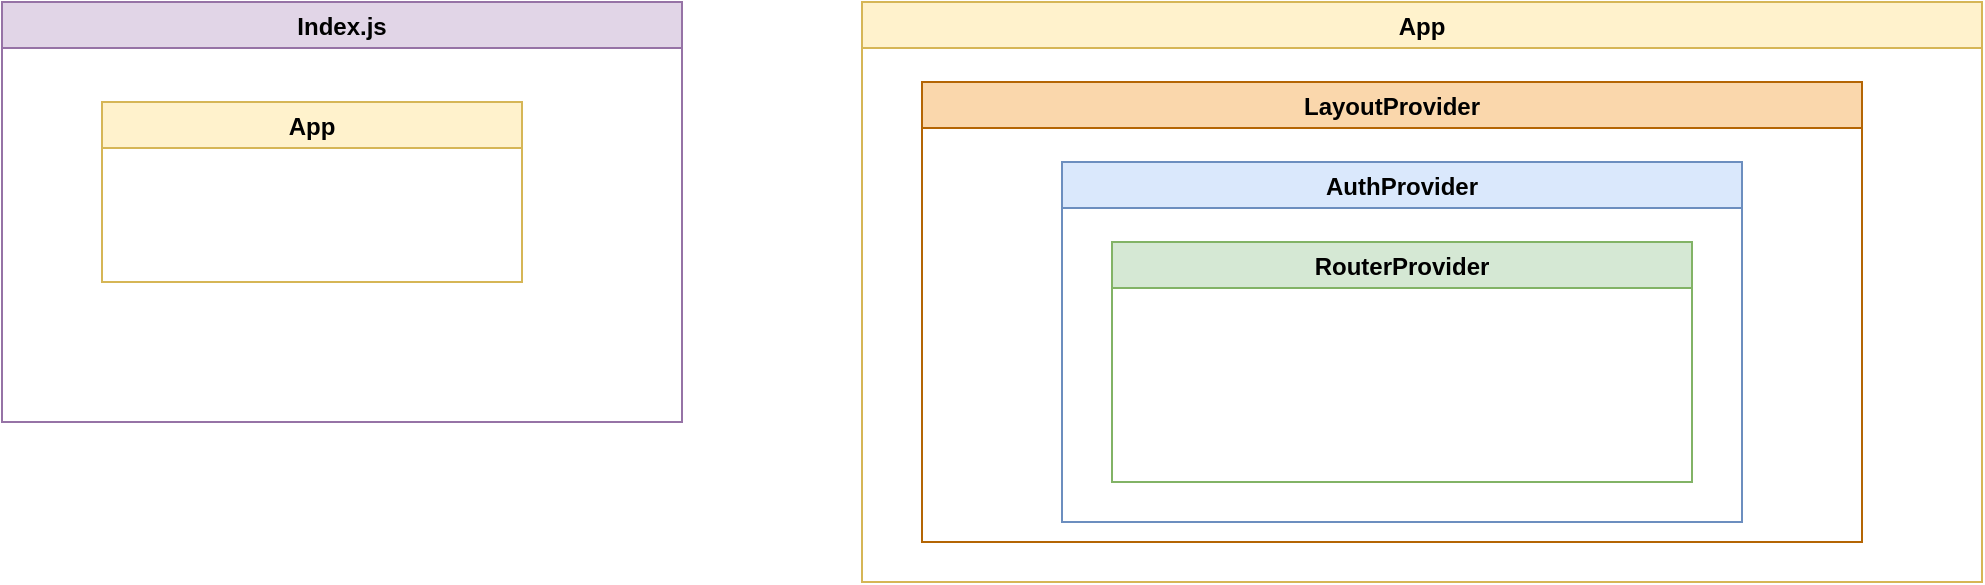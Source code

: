 <mxfile version="20.7.4" type="device" pages="3"><diagram id="UIlQghzUadTruEhwVJZe" name="Page-1"><mxGraphModel dx="1418" dy="828" grid="1" gridSize="10" guides="1" tooltips="1" connect="1" arrows="1" fold="1" page="1" pageScale="1" pageWidth="850" pageHeight="1100" math="0" shadow="0"><root><mxCell id="0"/><mxCell id="1" parent="0"/><mxCell id="hlseFbYgbddSDu1aH_7T-1" value="Index.js" style="swimlane;fillColor=#e1d5e7;strokeColor=#9673a6;" parent="1" vertex="1"><mxGeometry x="80" y="80" width="340" height="210" as="geometry"/></mxCell><mxCell id="hlseFbYgbddSDu1aH_7T-2" value="App" style="swimlane;fillColor=#fff2cc;strokeColor=#d6b656;" parent="hlseFbYgbddSDu1aH_7T-1" vertex="1"><mxGeometry x="50" y="50" width="210" height="90" as="geometry"/></mxCell><mxCell id="hlseFbYgbddSDu1aH_7T-3" value="App" style="swimlane;fillColor=#fff2cc;strokeColor=#d6b656;" parent="1" vertex="1"><mxGeometry x="510" y="80" width="560" height="290" as="geometry"/></mxCell><mxCell id="hlseFbYgbddSDu1aH_7T-4" value="LayoutProvider" style="swimlane;fillColor=#fad7ac;strokeColor=#b46504;" parent="hlseFbYgbddSDu1aH_7T-3" vertex="1"><mxGeometry x="30" y="40" width="470" height="230" as="geometry"/></mxCell><mxCell id="hlseFbYgbddSDu1aH_7T-5" value="AuthProvider" style="swimlane;fillColor=#dae8fc;strokeColor=#6c8ebf;" parent="hlseFbYgbddSDu1aH_7T-4" vertex="1"><mxGeometry x="70" y="40" width="340" height="180" as="geometry"/></mxCell><mxCell id="hlseFbYgbddSDu1aH_7T-7" value="RouterProvider" style="swimlane;fillColor=#d5e8d4;strokeColor=#82b366;" parent="hlseFbYgbddSDu1aH_7T-5" vertex="1"><mxGeometry x="25" y="40" width="290" height="120" as="geometry"/></mxCell></root></mxGraphModel></diagram><diagram id="Pq8_ND_F4D7yowB9Tajf" name="Page-2"><mxGraphModel dx="1418" dy="828" grid="1" gridSize="10" guides="1" tooltips="1" connect="1" arrows="1" fold="1" page="1" pageScale="1" pageWidth="850" pageHeight="1100" math="0" shadow="0"><root><mxCell id="0"/><mxCell id="1" parent="0"/><mxCell id="7aFWDGdema-TgERCD3HN-1" value="index.js" style="swimlane;fillColor=#fad7ac;strokeColor=#b46504;strokeWidth=2;" parent="1" vertex="1"><mxGeometry x="150" y="140" width="1090" height="1030" as="geometry"/></mxCell><mxCell id="7aFWDGdema-TgERCD3HN-2" value="BrowserRouter" style="swimlane;fillColor=#b1ddf0;strokeColor=#10739e;strokeWidth=2;" parent="7aFWDGdema-TgERCD3HN-1" vertex="1"><mxGeometry x="50" y="60" width="910" height="940" as="geometry"/></mxCell><mxCell id="7aFWDGdema-TgERCD3HN-3" value="App" style="swimlane;fillColor=#fad9d5;strokeColor=#ae4132;strokeWidth=2;" parent="7aFWDGdema-TgERCD3HN-2" vertex="1"><mxGeometry x="40" y="40" width="800" height="880" as="geometry"/></mxCell><mxCell id="7aFWDGdema-TgERCD3HN-4" value="Routes" style="swimlane;fillColor=#cdeb8b;strokeColor=#36393d;strokeWidth=2;" parent="7aFWDGdema-TgERCD3HN-3" vertex="1"><mxGeometry x="70" y="60" width="620" height="650" as="geometry"/></mxCell><mxCell id="7aFWDGdema-TgERCD3HN-5" value="Route" style="swimlane;fillColor=#fff2cc;strokeColor=#d6b656;strokeWidth=2;" parent="7aFWDGdema-TgERCD3HN-4" vertex="1"><mxGeometry x="20" y="40" width="580" height="150" as="geometry"/></mxCell><mxCell id="7aFWDGdema-TgERCD3HN-7" value="HomePage" style="swimlane;fillColor=#e1d5e7;strokeColor=#9673a6;" parent="7aFWDGdema-TgERCD3HN-5" vertex="1"><mxGeometry x="30" y="40" width="520" height="90" as="geometry"/></mxCell><mxCell id="7aFWDGdema-TgERCD3HN-6" value="Route" style="swimlane;fillColor=#fff2cc;strokeColor=#d6b656;strokeWidth=2;" parent="7aFWDGdema-TgERCD3HN-4" vertex="1"><mxGeometry x="20" y="230" width="580" height="190" as="geometry"/></mxCell><mxCell id="7aFWDGdema-TgERCD3HN-8" value="LoginPage" style="swimlane;fillColor=#e1d5e7;strokeColor=#9673a6;strokeWidth=2;" parent="7aFWDGdema-TgERCD3HN-6" vertex="1"><mxGeometry x="30" y="50" width="520" height="110" as="geometry"/></mxCell><mxCell id="7aFWDGdema-TgERCD3HN-24" value="Route" style="swimlane;fillColor=#fff2cc;strokeColor=#d6b656;strokeWidth=2;" parent="7aFWDGdema-TgERCD3HN-4" vertex="1"><mxGeometry x="20" y="440" width="580" height="190" as="geometry"/></mxCell><mxCell id="7aFWDGdema-TgERCD3HN-25" value="ProtectedRoute" style="swimlane;fillColor=#e1d5e7;strokeColor=#9673a6;strokeWidth=2;" parent="7aFWDGdema-TgERCD3HN-24" vertex="1"><mxGeometry x="30" y="50" width="520" height="110" as="geometry"/></mxCell><mxCell id="7aFWDGdema-TgERCD3HN-26" value="ProfilePage" style="swimlane;fillColor=#e3c800;strokeColor=#B09500;strokeWidth=2;fontColor=#000000;" parent="7aFWDGdema-TgERCD3HN-25" vertex="1"><mxGeometry x="50" y="30" width="400" height="60" as="geometry"/></mxCell><mxCell id="7aFWDGdema-TgERCD3HN-9" value="AuthProvider / useAuth" style="swimlane;fillColor=#60a917;strokeColor=#2D7600;strokeWidth=2;fontColor=#ffffff;" parent="1" vertex="1"><mxGeometry x="1340" y="150" width="640" height="410" as="geometry"/></mxCell><mxCell id="7aFWDGdema-TgERCD3HN-10" value="useLocalStorage" style="swimlane;fillColor=#1ba1e2;strokeColor=#006EAF;strokeWidth=2;fontColor=#ffffff;" parent="7aFWDGdema-TgERCD3HN-9" vertex="1"><mxGeometry x="30" y="40" width="390" height="130" as="geometry"/></mxCell><mxCell id="7aFWDGdema-TgERCD3HN-12" value="user" style="rounded=1;whiteSpace=wrap;html=1;strokeWidth=2;" parent="7aFWDGdema-TgERCD3HN-10" vertex="1"><mxGeometry x="30" y="35" width="120" height="60" as="geometry"/></mxCell><mxCell id="7aFWDGdema-TgERCD3HN-13" value="setUser" style="rounded=1;whiteSpace=wrap;html=1;strokeWidth=2;" parent="7aFWDGdema-TgERCD3HN-10" vertex="1"><mxGeometry x="180" y="35" width="120" height="60" as="geometry"/></mxCell><mxCell id="7aFWDGdema-TgERCD3HN-11" value="useNavigate" style="swimlane;fillColor=#1ba1e2;strokeColor=#006EAF;strokeWidth=2;fontColor=#ffffff;" parent="7aFWDGdema-TgERCD3HN-9" vertex="1"><mxGeometry x="30" y="190" width="390" height="130" as="geometry"/></mxCell><mxCell id="7aFWDGdema-TgERCD3HN-14" value="user" style="rounded=1;whiteSpace=wrap;html=1;strokeWidth=2;" parent="7aFWDGdema-TgERCD3HN-9" vertex="1"><mxGeometry x="470" y="50" width="120" height="60" as="geometry"/></mxCell><mxCell id="7aFWDGdema-TgERCD3HN-15" value="fun:&lt;br&gt;login" style="html=1;align=center;verticalAlign=top;rounded=1;absoluteArcSize=1;arcSize=10;dashed=0;strokeWidth=2;" parent="7aFWDGdema-TgERCD3HN-9" vertex="1"><mxGeometry x="470" y="170" width="140" height="40" as="geometry"/></mxCell><mxCell id="7aFWDGdema-TgERCD3HN-18" value="fun:&lt;br&gt;login" style="html=1;align=center;verticalAlign=top;rounded=1;absoluteArcSize=1;arcSize=10;dashed=0;strokeWidth=2;" parent="7aFWDGdema-TgERCD3HN-9" vertex="1"><mxGeometry x="470" y="235" width="140" height="40" as="geometry"/></mxCell><mxCell id="7aFWDGdema-TgERCD3HN-19" value="fun:&lt;br&gt;useAuth" style="html=1;align=center;verticalAlign=top;rounded=1;absoluteArcSize=1;arcSize=10;dashed=0;strokeWidth=2;" parent="7aFWDGdema-TgERCD3HN-9" vertex="1"><mxGeometry x="470" y="300" width="140" height="40" as="geometry"/></mxCell><mxCell id="7aFWDGdema-TgERCD3HN-20" value="fun:&lt;br&gt;setValue" style="html=1;align=center;verticalAlign=top;rounded=1;absoluteArcSize=1;arcSize=10;dashed=0;strokeWidth=2;" parent="7aFWDGdema-TgERCD3HN-9" vertex="1"><mxGeometry x="470" y="350" width="140" height="40" as="geometry"/></mxCell><mxCell id="7aFWDGdema-TgERCD3HN-21" value="ProtectedRoute" style="swimlane;fillColor=#f0a30a;strokeColor=#BD7000;strokeWidth=2;fontColor=#000000;" parent="1" vertex="1"><mxGeometry x="1340" y="600" width="640" height="270" as="geometry"/></mxCell><mxCell id="7aFWDGdema-TgERCD3HN-22" value="useAuth" style="rounded=1;whiteSpace=wrap;html=1;strokeWidth=2;" parent="7aFWDGdema-TgERCD3HN-21" vertex="1"><mxGeometry x="40" y="60" width="120" height="60" as="geometry"/></mxCell><mxCell id="7aFWDGdema-TgERCD3HN-23" value="useNavigate" style="swimlane;fillColor=#1ba1e2;strokeColor=#006EAF;strokeWidth=2;fontColor=#ffffff;" parent="7aFWDGdema-TgERCD3HN-21" vertex="1"><mxGeometry x="200" y="40" width="280" height="100" as="geometry"/></mxCell></root></mxGraphModel></diagram><diagram id="hRBLidTFlX0xff-xuh4j" name="DataDesigner.state"><mxGraphModel dx="2032" dy="1790" grid="1" gridSize="10" guides="1" tooltips="1" connect="1" arrows="1" fold="1" page="1" pageScale="1" pageWidth="850" pageHeight="1100" math="0" shadow="0"><root><mxCell id="0"/><mxCell id="1" parent="0"/><mxCell id="24adQubMkbBRN93VNA9e-20" style="edgeStyle=orthogonalEdgeStyle;rounded=0;orthogonalLoop=1;jettySize=auto;html=1;exitX=0.5;exitY=1;exitDx=0;exitDy=0;entryX=0.5;entryY=0;entryDx=0;entryDy=0;" edge="1" parent="1" source="24adQubMkbBRN93VNA9e-12" target="24adQubMkbBRN93VNA9e-14"><mxGeometry relative="1" as="geometry"/></mxCell><mxCell id="24adQubMkbBRN93VNA9e-12" value="«Type»&lt;br&gt;&lt;b&gt;EntityView&lt;/b&gt;&lt;br&gt;&lt;ol style=&quot;&quot;&gt;&lt;li style=&quot;text-align: left;&quot;&gt;GraphQL Query Definition: {&lt;b&gt;EntityView&lt;/b&gt;}EntitiesQuery&lt;/li&gt;&lt;li style=&quot;text-align: left;&quot;&gt;LoadQuery (GraphQL):&lt;/li&gt;&lt;ol&gt;&lt;li style=&quot;text-align: left;&quot;&gt;entityListQueryRef&lt;/li&gt;&lt;li style=&quot;text-align: left;&quot;&gt;entityListLoadQuery =&amp;gt; loadEntityListQuery&lt;/li&gt;&lt;/ol&gt;&lt;li style=&quot;text-align: left;&quot;&gt;refreshEnityList&lt;/li&gt;&lt;/ol&gt;&lt;div style=&quot;text-align: left;&quot;&gt;Children:&lt;/div&gt;&lt;div style=&quot;text-align: left;&quot;&gt;&lt;ol&gt;&lt;li&gt;Suspense&lt;/li&gt;&lt;li&gt;ChildrenView&lt;/li&gt;&lt;/ol&gt;&lt;/div&gt;" style="html=1;dropTarget=0;whiteSpace=wrap;" vertex="1" parent="1"><mxGeometry x="40" y="-100" width="210" height="230" as="geometry"/></mxCell><mxCell id="24adQubMkbBRN93VNA9e-13" value="" style="shape=module;jettyWidth=8;jettyHeight=4;" vertex="1" parent="24adQubMkbBRN93VNA9e-12"><mxGeometry x="1" width="20" height="20" relative="1" as="geometry"><mxPoint x="-27" y="7" as="offset"/></mxGeometry></mxCell><mxCell id="24adQubMkbBRN93VNA9e-21" style="rounded=0;orthogonalLoop=1;jettySize=auto;html=1;exitX=0.5;exitY=1;exitDx=0;exitDy=0;entryX=0.5;entryY=0;entryDx=0;entryDy=0;" edge="1" parent="1" source="24adQubMkbBRN93VNA9e-14" target="24adQubMkbBRN93VNA9e-16"><mxGeometry relative="1" as="geometry"/></mxCell><mxCell id="24adQubMkbBRN93VNA9e-27" style="edgeStyle=none;rounded=0;orthogonalLoop=1;jettySize=auto;html=1;exitX=0.5;exitY=1;exitDx=0;exitDy=0;entryX=0.5;entryY=0;entryDx=0;entryDy=0;" edge="1" parent="1" source="24adQubMkbBRN93VNA9e-14" target="24adQubMkbBRN93VNA9e-18"><mxGeometry relative="1" as="geometry"/></mxCell><mxCell id="24adQubMkbBRN93VNA9e-14" value="«Type»&lt;br&gt;&lt;b&gt;ChildrenView&lt;/b&gt;&lt;br&gt;&lt;ol style=&quot;&quot;&gt;&lt;li style=&quot;text-align: left;&quot;&gt;GraphQL Query Get Data&lt;/li&gt;&lt;li style=&quot;text-align: left;&quot;&gt;&lt;b&gt;queryData&lt;/b&gt; =&amp;gt; LoadQuery (GraphQL)&lt;/li&gt;&lt;li style=&quot;text-align: left;&quot;&gt;&lt;b&gt;entityDatailsModeState&lt;/b&gt; - (VIEW, ADD, UPDATE, DELETE&lt;/li&gt;&lt;li style=&quot;text-align: left;&quot;&gt;&lt;b&gt;entitySelectedItemState&lt;/b&gt;&lt;/li&gt;&lt;li style=&quot;text-align: left;&quot;&gt;&lt;b&gt;entitySelectedItemIdState&lt;/b&gt;&lt;/li&gt;&lt;/ol&gt;&lt;div style=&quot;text-align: left;&quot;&gt;Children:&lt;/div&gt;&lt;div style=&quot;text-align: left;&quot;&gt;&lt;ol&gt;&lt;li&gt;EntityListView&lt;/li&gt;&lt;li&gt;EntityItemDetailsView&lt;/li&gt;&lt;/ol&gt;&lt;/div&gt;" style="html=1;dropTarget=0;whiteSpace=wrap;" vertex="1" parent="1"><mxGeometry x="15" y="320" width="260" height="210" as="geometry"/></mxCell><mxCell id="24adQubMkbBRN93VNA9e-15" value="" style="shape=module;jettyWidth=8;jettyHeight=4;" vertex="1" parent="24adQubMkbBRN93VNA9e-14"><mxGeometry x="1" width="20" height="20" relative="1" as="geometry"><mxPoint x="-27" y="7" as="offset"/></mxGeometry></mxCell><mxCell id="24adQubMkbBRN93VNA9e-16" value="&lt;span style=&quot;background-color: initial;&quot;&gt;«Type»&lt;/span&gt;&lt;br&gt;&lt;b&gt;&lt;div style=&quot;&quot;&gt;&lt;b style=&quot;background-color: initial;&quot;&gt;EntityListView&lt;/b&gt;&lt;/div&gt;&lt;/b&gt;&lt;ol style=&quot;&quot;&gt;&lt;li style=&quot;&quot;&gt;&lt;br&gt;&lt;/li&gt;&lt;/ol&gt;&lt;div style=&quot;&quot;&gt;Children:&lt;/div&gt;&lt;div style=&quot;&quot;&gt;&lt;ol&gt;&lt;li&gt;MenuBar&lt;/li&gt;&lt;li&gt;DataTable&lt;/li&gt;&lt;/ol&gt;&lt;/div&gt;" style="html=1;dropTarget=0;whiteSpace=wrap;align=left;" vertex="1" parent="1"><mxGeometry x="-200" y="720" width="230" height="210" as="geometry"/></mxCell><mxCell id="24adQubMkbBRN93VNA9e-17" value="" style="shape=module;jettyWidth=8;jettyHeight=4;" vertex="1" parent="24adQubMkbBRN93VNA9e-16"><mxGeometry x="1" width="20" height="20" relative="1" as="geometry"><mxPoint x="-27" y="7" as="offset"/></mxGeometry></mxCell><mxCell id="24adQubMkbBRN93VNA9e-18" value="«Type»&lt;br&gt;&lt;b&gt;EntityItemDetailsView&lt;/b&gt;&lt;br&gt;&lt;ol style=&quot;&quot;&gt;&lt;li style=&quot;&quot;&gt;&lt;br&gt;&lt;/li&gt;&lt;/ol&gt;&lt;div style=&quot;&quot;&gt;Children:&lt;/div&gt;&lt;div style=&quot;&quot;&gt;&lt;ol&gt;&lt;li&gt;MenuBar&lt;/li&gt;&lt;li&gt;form&lt;/li&gt;&lt;/ol&gt;&lt;/div&gt;" style="html=1;dropTarget=0;whiteSpace=wrap;align=left;" vertex="1" parent="1"><mxGeometry x="240" y="720" width="230" height="210" as="geometry"/></mxCell><mxCell id="24adQubMkbBRN93VNA9e-19" value="" style="shape=module;jettyWidth=8;jettyHeight=4;" vertex="1" parent="24adQubMkbBRN93VNA9e-18"><mxGeometry x="1" width="20" height="20" relative="1" as="geometry"><mxPoint x="-27" y="7" as="offset"/></mxGeometry></mxCell><mxCell id="24adQubMkbBRN93VNA9e-24" style="rounded=0;orthogonalLoop=1;jettySize=auto;html=1;exitX=1;exitY=1;exitDx=0;exitDy=0;entryX=0.5;entryY=0;entryDx=0;entryDy=0;" edge="1" parent="1" source="24adQubMkbBRN93VNA9e-23" target="24adQubMkbBRN93VNA9e-16"><mxGeometry relative="1" as="geometry"/></mxCell><mxCell id="24adQubMkbBRN93VNA9e-23" value="Params:&lt;br&gt;&lt;div style=&quot;&quot;&gt;&lt;ul&gt;&lt;li&gt;&lt;span style=&quot;background-color: initial;&quot;&gt;&lt;b&gt;key&lt;/b&gt;: queryData&lt;/span&gt;&lt;/li&gt;&lt;li&gt;&lt;span style=&quot;background-color: initial;&quot;&gt;&lt;b&gt;{entity}Entities&lt;/b&gt;=&lt;i&gt;queryData =&amp;gt; etitiesList&lt;/i&gt;&lt;/span&gt;&lt;/li&gt;&lt;li&gt;&lt;b&gt;selectedItem&lt;/b&gt;: &lt;i&gt;entitySelectedItemState&lt;/i&gt;&lt;/li&gt;&lt;li style=&quot;border-color: var(--border-color);&quot;&gt;&lt;b style=&quot;border-color: var(--border-color);&quot;&gt;setSelectedItem&lt;/b&gt;: &lt;i&gt;entitySelectedItemState&lt;/i&gt;&lt;/li&gt;&lt;li style=&quot;border-color: var(--border-color);&quot;&gt;&lt;b&gt;selectedItemIdState&lt;/b&gt;: &lt;i&gt;selectedItemIdState&lt;/i&gt;&lt;/li&gt;&lt;li style=&quot;border-color: var(--border-color);&quot;&gt;&lt;b&gt;setEntityDetailsMode&lt;/b&gt;: &lt;i&gt;setEntityDetailsMode&lt;/i&gt;&lt;/li&gt;&lt;li style=&quot;border-color: var(--border-color);&quot;&gt;&lt;b style=&quot;&quot;&gt;refreshEntityList&lt;/b&gt;&lt;i&gt;:&lt;/i&gt;&lt;/li&gt;&lt;/ul&gt;&lt;/div&gt;" style="html=1;whiteSpace=wrap;align=left;" vertex="1" parent="1"><mxGeometry x="-390" y="530" width="290" height="140" as="geometry"/></mxCell><mxCell id="24adQubMkbBRN93VNA9e-26" style="edgeStyle=none;rounded=0;orthogonalLoop=1;jettySize=auto;html=1;exitX=1;exitY=1;exitDx=0;exitDy=0;entryX=0.5;entryY=0;entryDx=0;entryDy=0;" edge="1" parent="1" source="24adQubMkbBRN93VNA9e-25" target="24adQubMkbBRN93VNA9e-14"><mxGeometry relative="1" as="geometry"/></mxCell><mxCell id="24adQubMkbBRN93VNA9e-25" value="&lt;div style=&quot;&quot;&gt;&lt;span style=&quot;background-color: initial;&quot;&gt;Params:&lt;/span&gt;&lt;/div&gt;&lt;ol&gt;&lt;li style=&quot;text-align: left;&quot;&gt;entityListQueryRef&lt;/li&gt;&lt;li style=&quot;text-align: left;&quot;&gt;refreshEntityList&lt;/li&gt;&lt;li style=&quot;text-align: left;&quot;&gt;{Other}QueryRefs&lt;/li&gt;&lt;/ol&gt;" style="html=1;whiteSpace=wrap;align=center;" vertex="1" parent="1"><mxGeometry x="-50" y="190" width="160" height="90" as="geometry"/></mxCell><mxCell id="24adQubMkbBRN93VNA9e-29" style="edgeStyle=none;rounded=0;orthogonalLoop=1;jettySize=auto;html=1;exitX=0.5;exitY=1;exitDx=0;exitDy=0;entryX=0.5;entryY=0;entryDx=0;entryDy=0;" edge="1" parent="1" source="24adQubMkbBRN93VNA9e-28" target="24adQubMkbBRN93VNA9e-18"><mxGeometry relative="1" as="geometry"/></mxCell><mxCell id="24adQubMkbBRN93VNA9e-28" value="Params:&lt;br&gt;&lt;div style=&quot;&quot;&gt;&lt;ul&gt;&lt;li&gt;&lt;br&gt;&lt;/li&gt;&lt;/ul&gt;&lt;/div&gt;" style="html=1;whiteSpace=wrap;align=left;" vertex="1" parent="1"><mxGeometry x="400" y="580" width="140" height="70" as="geometry"/></mxCell></root></mxGraphModel></diagram></mxfile>